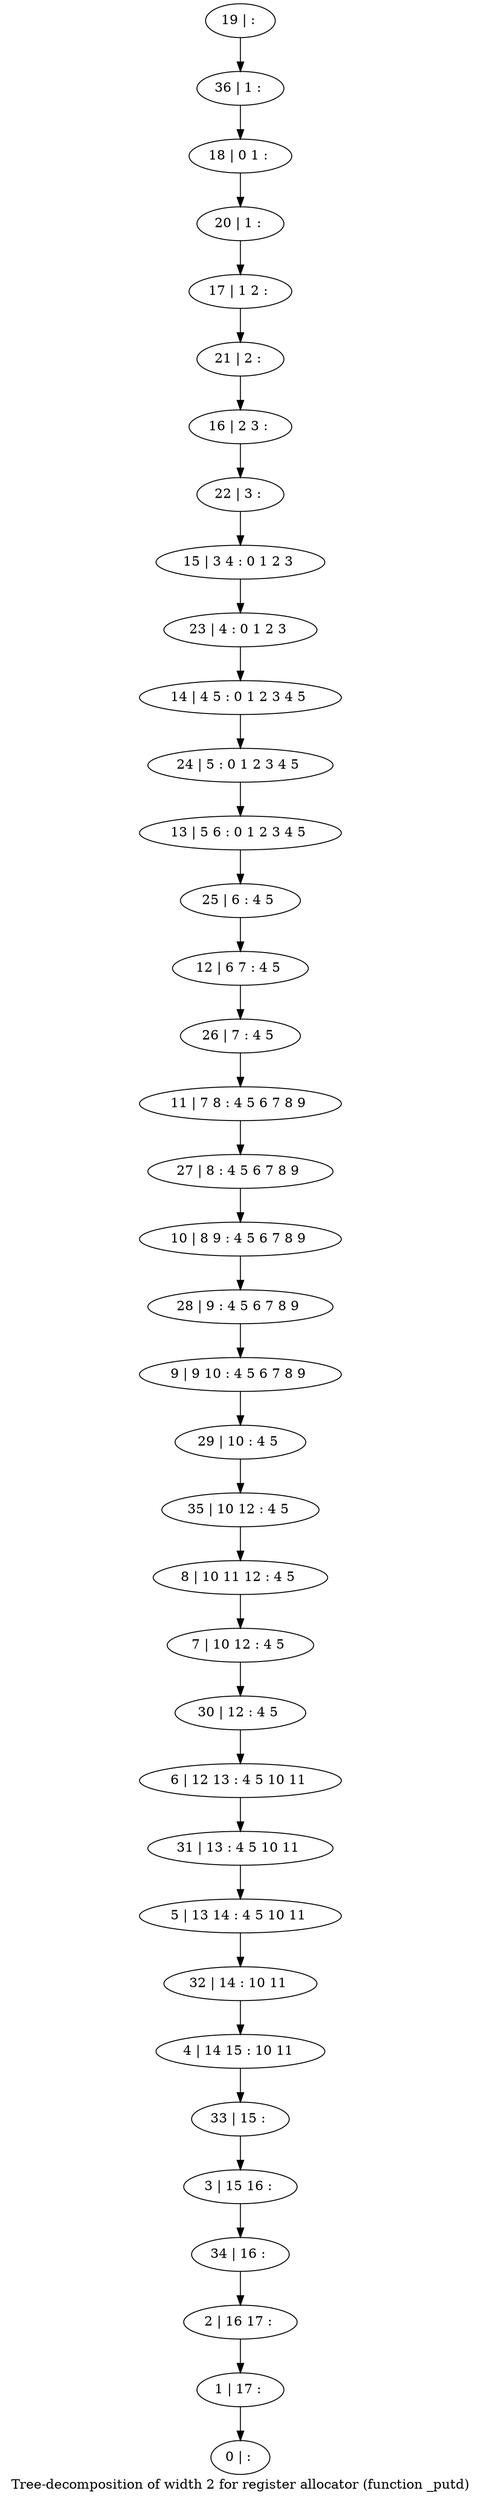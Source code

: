 digraph G {
graph [label="Tree-decomposition of width 2 for register allocator (function _putd)"]
0[label="0 | : "];
1[label="1 | 17 : "];
2[label="2 | 16 17 : "];
3[label="3 | 15 16 : "];
4[label="4 | 14 15 : 10 11 "];
5[label="5 | 13 14 : 4 5 10 11 "];
6[label="6 | 12 13 : 4 5 10 11 "];
7[label="7 | 10 12 : 4 5 "];
8[label="8 | 10 11 12 : 4 5 "];
9[label="9 | 9 10 : 4 5 6 7 8 9 "];
10[label="10 | 8 9 : 4 5 6 7 8 9 "];
11[label="11 | 7 8 : 4 5 6 7 8 9 "];
12[label="12 | 6 7 : 4 5 "];
13[label="13 | 5 6 : 0 1 2 3 4 5 "];
14[label="14 | 4 5 : 0 1 2 3 4 5 "];
15[label="15 | 3 4 : 0 1 2 3 "];
16[label="16 | 2 3 : "];
17[label="17 | 1 2 : "];
18[label="18 | 0 1 : "];
19[label="19 | : "];
20[label="20 | 1 : "];
21[label="21 | 2 : "];
22[label="22 | 3 : "];
23[label="23 | 4 : 0 1 2 3 "];
24[label="24 | 5 : 0 1 2 3 4 5 "];
25[label="25 | 6 : 4 5 "];
26[label="26 | 7 : 4 5 "];
27[label="27 | 8 : 4 5 6 7 8 9 "];
28[label="28 | 9 : 4 5 6 7 8 9 "];
29[label="29 | 10 : 4 5 "];
30[label="30 | 12 : 4 5 "];
31[label="31 | 13 : 4 5 10 11 "];
32[label="32 | 14 : 10 11 "];
33[label="33 | 15 : "];
34[label="34 | 16 : "];
35[label="35 | 10 12 : 4 5 "];
36[label="36 | 1 : "];
19->36 ;
36->18 ;
18->20 ;
20->17 ;
17->21 ;
21->16 ;
16->22 ;
22->15 ;
15->23 ;
23->14 ;
14->24 ;
24->13 ;
13->25 ;
25->12 ;
12->26 ;
26->11 ;
11->27 ;
27->10 ;
10->28 ;
28->9 ;
9->29 ;
29->35 ;
35->8 ;
8->7 ;
7->30 ;
30->6 ;
6->31 ;
31->5 ;
5->32 ;
32->4 ;
4->33 ;
33->3 ;
3->34 ;
34->2 ;
2->1 ;
1->0 ;
}
